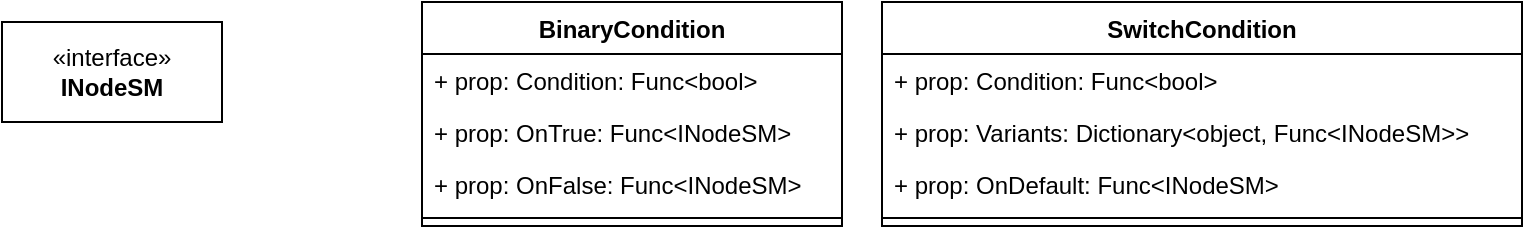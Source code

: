 <mxfile version="24.7.6">
  <diagram name="Страница — 1" id="TsAqhc4xYwkZLsFyKj4R">
    <mxGraphModel dx="1434" dy="780" grid="1" gridSize="10" guides="1" tooltips="1" connect="1" arrows="1" fold="1" page="1" pageScale="1" pageWidth="827" pageHeight="1169" math="0" shadow="0">
      <root>
        <mxCell id="0" />
        <mxCell id="1" parent="0" />
        <mxCell id="uanY4ZF9o3C3iWAfFjsi-7" value="BinaryCondition" style="swimlane;fontStyle=1;align=center;verticalAlign=top;childLayout=stackLayout;horizontal=1;startSize=26;horizontalStack=0;resizeParent=1;resizeParentMax=0;resizeLast=0;collapsible=1;marginBottom=0;whiteSpace=wrap;html=1;" vertex="1" parent="1">
          <mxGeometry x="240" y="270" width="210" height="112" as="geometry">
            <mxRectangle x="240" y="270" width="130" height="30" as="alternateBounds" />
          </mxGeometry>
        </mxCell>
        <mxCell id="uanY4ZF9o3C3iWAfFjsi-8" value="+ prop: Condition: Func&amp;lt;bool&amp;gt;" style="text;strokeColor=none;fillColor=none;align=left;verticalAlign=top;spacingLeft=4;spacingRight=4;overflow=hidden;rotatable=0;points=[[0,0.5],[1,0.5]];portConstraint=eastwest;whiteSpace=wrap;html=1;" vertex="1" parent="uanY4ZF9o3C3iWAfFjsi-7">
          <mxGeometry y="26" width="210" height="26" as="geometry" />
        </mxCell>
        <mxCell id="uanY4ZF9o3C3iWAfFjsi-14" value="+ prop: OnTrue: Func&amp;lt;INodeSM&amp;gt;" style="text;strokeColor=none;fillColor=none;align=left;verticalAlign=top;spacingLeft=4;spacingRight=4;overflow=hidden;rotatable=0;points=[[0,0.5],[1,0.5]];portConstraint=eastwest;whiteSpace=wrap;html=1;" vertex="1" parent="uanY4ZF9o3C3iWAfFjsi-7">
          <mxGeometry y="52" width="210" height="26" as="geometry" />
        </mxCell>
        <mxCell id="uanY4ZF9o3C3iWAfFjsi-15" value="+ prop: OnFalse: Func&amp;lt;INodeSM&amp;gt;" style="text;strokeColor=none;fillColor=none;align=left;verticalAlign=top;spacingLeft=4;spacingRight=4;overflow=hidden;rotatable=0;points=[[0,0.5],[1,0.5]];portConstraint=eastwest;whiteSpace=wrap;html=1;" vertex="1" parent="uanY4ZF9o3C3iWAfFjsi-7">
          <mxGeometry y="78" width="210" height="26" as="geometry" />
        </mxCell>
        <mxCell id="uanY4ZF9o3C3iWAfFjsi-9" value="" style="line;strokeWidth=1;fillColor=none;align=left;verticalAlign=middle;spacingTop=-1;spacingLeft=3;spacingRight=3;rotatable=0;labelPosition=right;points=[];portConstraint=eastwest;strokeColor=inherit;" vertex="1" parent="uanY4ZF9o3C3iWAfFjsi-7">
          <mxGeometry y="104" width="210" height="8" as="geometry" />
        </mxCell>
        <mxCell id="uanY4ZF9o3C3iWAfFjsi-11" value="«interface»&lt;br&gt;&lt;b&gt;INodeSM&lt;/b&gt;" style="html=1;whiteSpace=wrap;" vertex="1" parent="1">
          <mxGeometry x="30" y="280" width="110" height="50" as="geometry" />
        </mxCell>
        <mxCell id="uanY4ZF9o3C3iWAfFjsi-20" value="SwitchCondition" style="swimlane;fontStyle=1;align=center;verticalAlign=top;childLayout=stackLayout;horizontal=1;startSize=26;horizontalStack=0;resizeParent=1;resizeParentMax=0;resizeLast=0;collapsible=1;marginBottom=0;whiteSpace=wrap;html=1;" vertex="1" parent="1">
          <mxGeometry x="470" y="270" width="320" height="112" as="geometry">
            <mxRectangle x="240" y="270" width="130" height="30" as="alternateBounds" />
          </mxGeometry>
        </mxCell>
        <mxCell id="uanY4ZF9o3C3iWAfFjsi-21" value="+ prop: Condition: Func&amp;lt;bool&amp;gt;" style="text;strokeColor=none;fillColor=none;align=left;verticalAlign=top;spacingLeft=4;spacingRight=4;overflow=hidden;rotatable=0;points=[[0,0.5],[1,0.5]];portConstraint=eastwest;whiteSpace=wrap;html=1;" vertex="1" parent="uanY4ZF9o3C3iWAfFjsi-20">
          <mxGeometry y="26" width="320" height="26" as="geometry" />
        </mxCell>
        <mxCell id="uanY4ZF9o3C3iWAfFjsi-22" value="+ prop: Variants: Dictionary&amp;lt;object, Func&amp;lt;INodeSM&amp;gt;&amp;gt;" style="text;strokeColor=none;fillColor=none;align=left;verticalAlign=top;spacingLeft=4;spacingRight=4;overflow=hidden;rotatable=0;points=[[0,0.5],[1,0.5]];portConstraint=eastwest;whiteSpace=wrap;html=1;" vertex="1" parent="uanY4ZF9o3C3iWAfFjsi-20">
          <mxGeometry y="52" width="320" height="26" as="geometry" />
        </mxCell>
        <mxCell id="uanY4ZF9o3C3iWAfFjsi-23" value="+ prop: OnDefault: Func&amp;lt;INodeSM&amp;gt;" style="text;strokeColor=none;fillColor=none;align=left;verticalAlign=top;spacingLeft=4;spacingRight=4;overflow=hidden;rotatable=0;points=[[0,0.5],[1,0.5]];portConstraint=eastwest;whiteSpace=wrap;html=1;" vertex="1" parent="uanY4ZF9o3C3iWAfFjsi-20">
          <mxGeometry y="78" width="320" height="26" as="geometry" />
        </mxCell>
        <mxCell id="uanY4ZF9o3C3iWAfFjsi-24" value="" style="line;strokeWidth=1;fillColor=none;align=left;verticalAlign=middle;spacingTop=-1;spacingLeft=3;spacingRight=3;rotatable=0;labelPosition=right;points=[];portConstraint=eastwest;strokeColor=inherit;" vertex="1" parent="uanY4ZF9o3C3iWAfFjsi-20">
          <mxGeometry y="104" width="320" height="8" as="geometry" />
        </mxCell>
      </root>
    </mxGraphModel>
  </diagram>
</mxfile>
